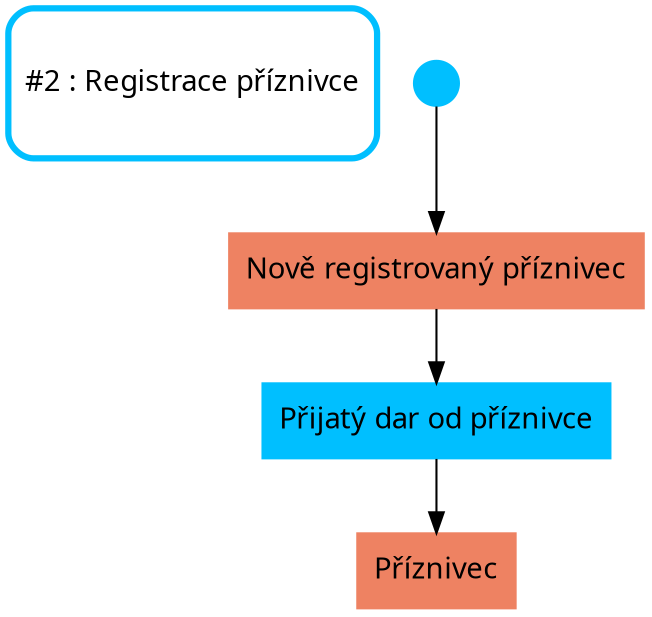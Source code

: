 digraph G {
  graph [ fontname = "Helvetica-Oblique", size = "8,8" ];
  node [ shape = polygon,
    sides = 4,
    color = deepskyblue,
    style = filled,
    fontname = "Helvetica-Outline" ];

  owner [shape=rect style=rounded penwidth=3 height=1.0 label="#2 : Registrace příznivce"]

  start -> nezaplaceny_priznivec -> prijeti_daru -> priznivec

  # nezaplaceny priznivec zada o clenstvi
  #nezaplaceny_priznivec -> zadost_o_clenstvi

  # Vymazani udaju subjektu na zadost
  #nezaplaceny_priznivec -> vymazani_udaju -> end

  start [shape=point height=0.3 label="Start"]
  nezaplaceny_priznivec [label="Nově registrovaný příznivec", color=salmon2]
  priznivec [label="Příznivec",color=salmon2]
#  zadost_o_clenstvi[label="Vyplněná přihláška ke členství"]
  prijeti_daru[label="Přijatý dar od příznivce"]
#  vymazani_udaju[label="Vymazání údajů na žádost"]
#  end [shape=point height=0.3 label="Konec"]

}
